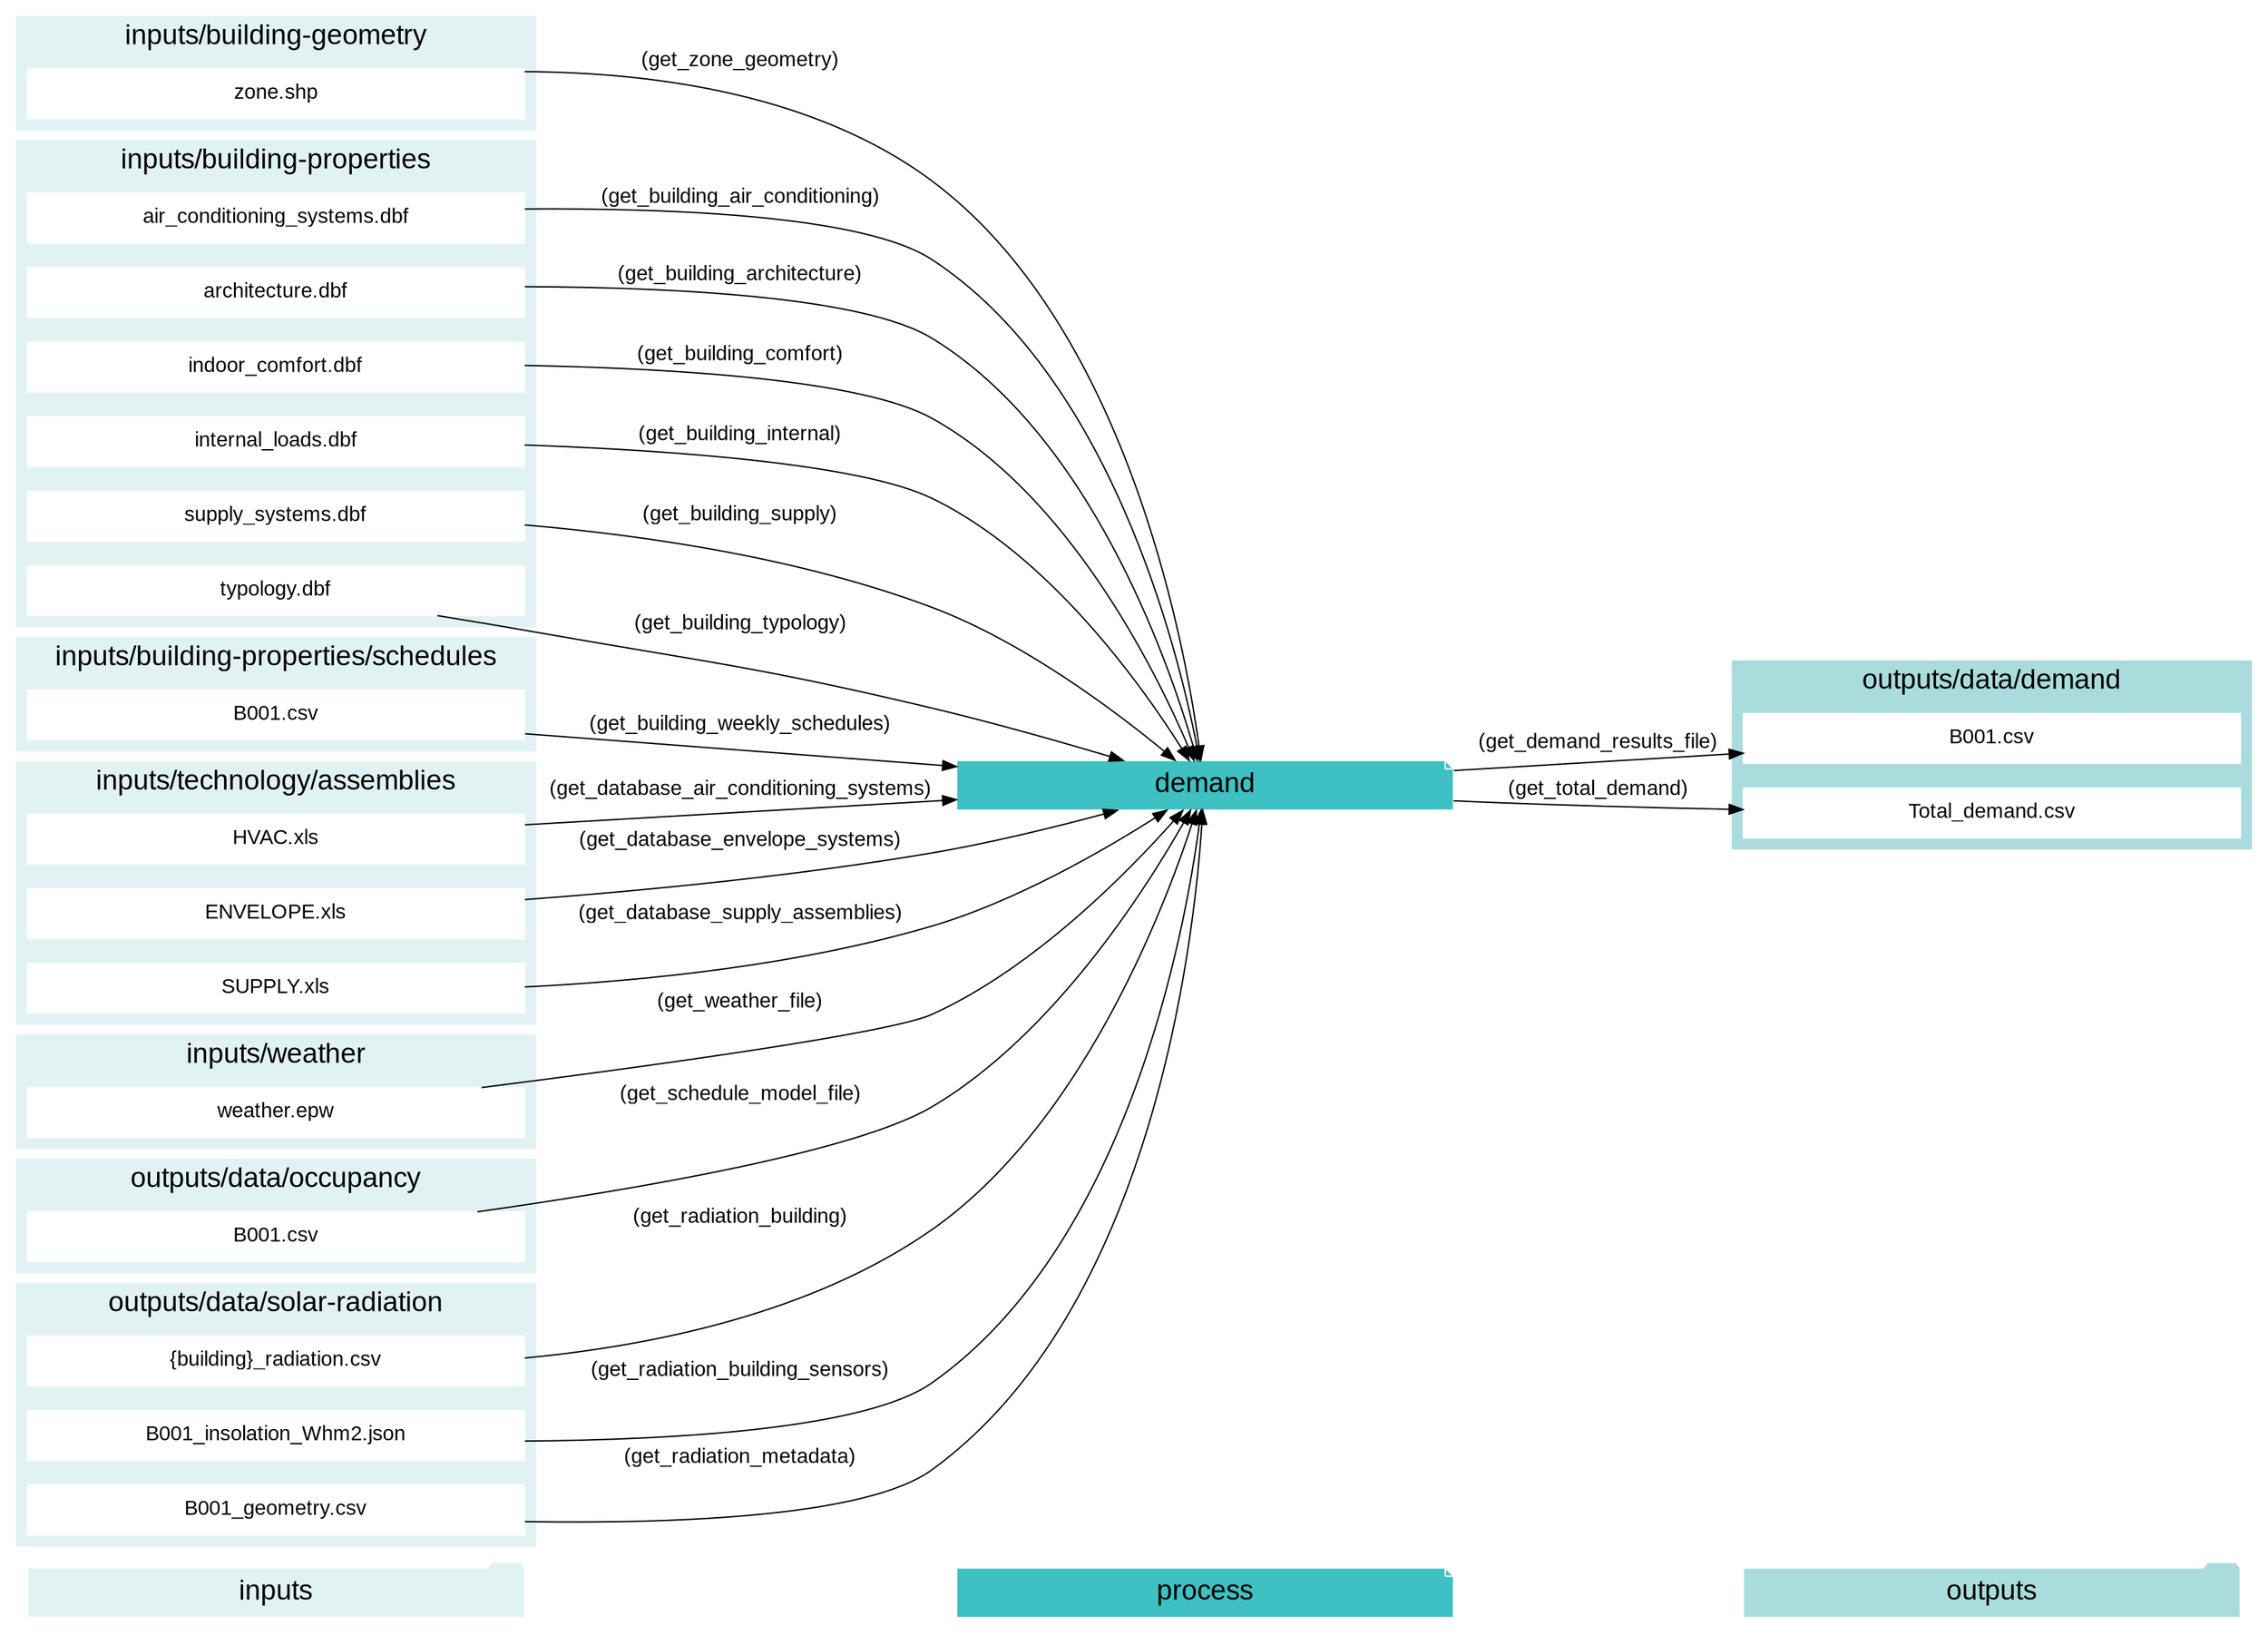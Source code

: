 digraph demand {
    rankdir="LR";
    graph [overlap=false, fontname=arial];
    node [shape=box, style=filled, color=white, fontsize=15, fontname=arial, fixedsize=true, width=5];
    edge [fontname=arial, fontsize = 15]
    newrank=true
    subgraph cluster_legend {
        fontsize=25
        style=invis
        "process"[style=filled, fillcolor="#3FC0C2", shape=note, fontsize=20, fontname="arial"]
        "inputs" [style=filled, shape=folder, color=white, fillcolor="#E1F2F2", fontsize=20]
        "outputs"[style=filled, shape=folder, color=white, fillcolor="#aadcdd", fontsize=20]
        "inputs"->"process"[style=invis]
        "process"->"outputs"[style=invis]
    }
    "demand"[style=filled, color=white, fillcolor="#3FC0C2", shape=note, fontsize=20, fontname=arial];
    subgraph cluster_0_in {
        style = filled;
        color = "#E1F2F2";
        fontsize = 20;
        rank=same;
        label="inputs/building-geometry";
        get_zone_geometry[label="zone.shp"];
    }
    subgraph cluster_1_in {
        style = filled;
        color = "#E1F2F2";
        fontsize = 20;
        rank=same;
        label="inputs/building-properties";
        get_building_air_conditioning[label="air_conditioning_systems.dbf"];
        get_building_architecture[label="architecture.dbf"];
        get_building_comfort[label="indoor_comfort.dbf"];
        get_building_internal[label="internal_loads.dbf"];
        get_building_supply[label="supply_systems.dbf"];
        get_building_typology[label="typology.dbf"];
    }
    subgraph cluster_2_in {
        style = filled;
        color = "#E1F2F2";
        fontsize = 20;
        rank=same;
        label="inputs/building-properties/schedules";
        get_building_weekly_schedules[label="B001.csv"];
    }
    subgraph cluster_3_in {
        style = filled;
        color = "#E1F2F2";
        fontsize = 20;
        rank=same;
        label="inputs/technology/assemblies";
        get_database_air_conditioning_systems[label="HVAC.xls"];
        get_database_envelope_systems[label="ENVELOPE.xls"];
        get_database_supply_assemblies[label="SUPPLY.xls"];
    }
    subgraph cluster_4_in {
        style = filled;
        color = "#E1F2F2";
        fontsize = 20;
        rank=same;
        label="inputs/weather";
        get_weather_file[label="weather.epw"];
    }
    subgraph cluster_5_out {
        style = filled;
        color = "#aadcdd";
        fontsize = 20;
        rank=same;
        label="outputs/data/demand";
        get_demand_results_file[label="B001.csv"];
        get_total_demand[label="Total_demand.csv"];
    }
    subgraph cluster_6_in {
        style = filled;
        color = "#E1F2F2";
        fontsize = 20;
        rank=same;
        label="outputs/data/occupancy";
        get_schedule_model_file[label="B001.csv"];
    }
    subgraph cluster_7_in {
        style = filled;
        color = "#E1F2F2";
        fontsize = 20;
        rank=same;
        label="outputs/data/solar-radiation";
        get_radiation_building[label="{building}_radiation.csv"];
        get_radiation_building_sensors[label="B001_insolation_Whm2.json"];
        get_radiation_metadata[label="B001_geometry.csv"];
    }
    get_building_air_conditioning -> "demand"[label="(get_building_air_conditioning)"];
    get_building_architecture -> "demand"[label="(get_building_architecture)"];
    get_building_comfort -> "demand"[label="(get_building_comfort)"];
    get_building_internal -> "demand"[label="(get_building_internal)"];
    get_building_supply -> "demand"[label="(get_building_supply)"];
    get_building_typology -> "demand"[label="(get_building_typology)"];
    get_building_weekly_schedules -> "demand"[label="(get_building_weekly_schedules)"];
    get_database_air_conditioning_systems -> "demand"[label="(get_database_air_conditioning_systems)"];
    get_database_envelope_systems -> "demand"[label="(get_database_envelope_systems)"];
    get_database_supply_assemblies -> "demand"[label="(get_database_supply_assemblies)"];
    get_radiation_building -> "demand"[label="(get_radiation_building)"];
    get_radiation_building_sensors -> "demand"[label="(get_radiation_building_sensors)"];
    get_radiation_metadata -> "demand"[label="(get_radiation_metadata)"];
    get_schedule_model_file -> "demand"[label="(get_schedule_model_file)"];
    get_weather_file -> "demand"[label="(get_weather_file)"];
    get_zone_geometry -> "demand"[label="(get_zone_geometry)"];
    "demand" -> get_demand_results_file[label="(get_demand_results_file)"];
    "demand" -> get_total_demand[label="(get_total_demand)"];
    }